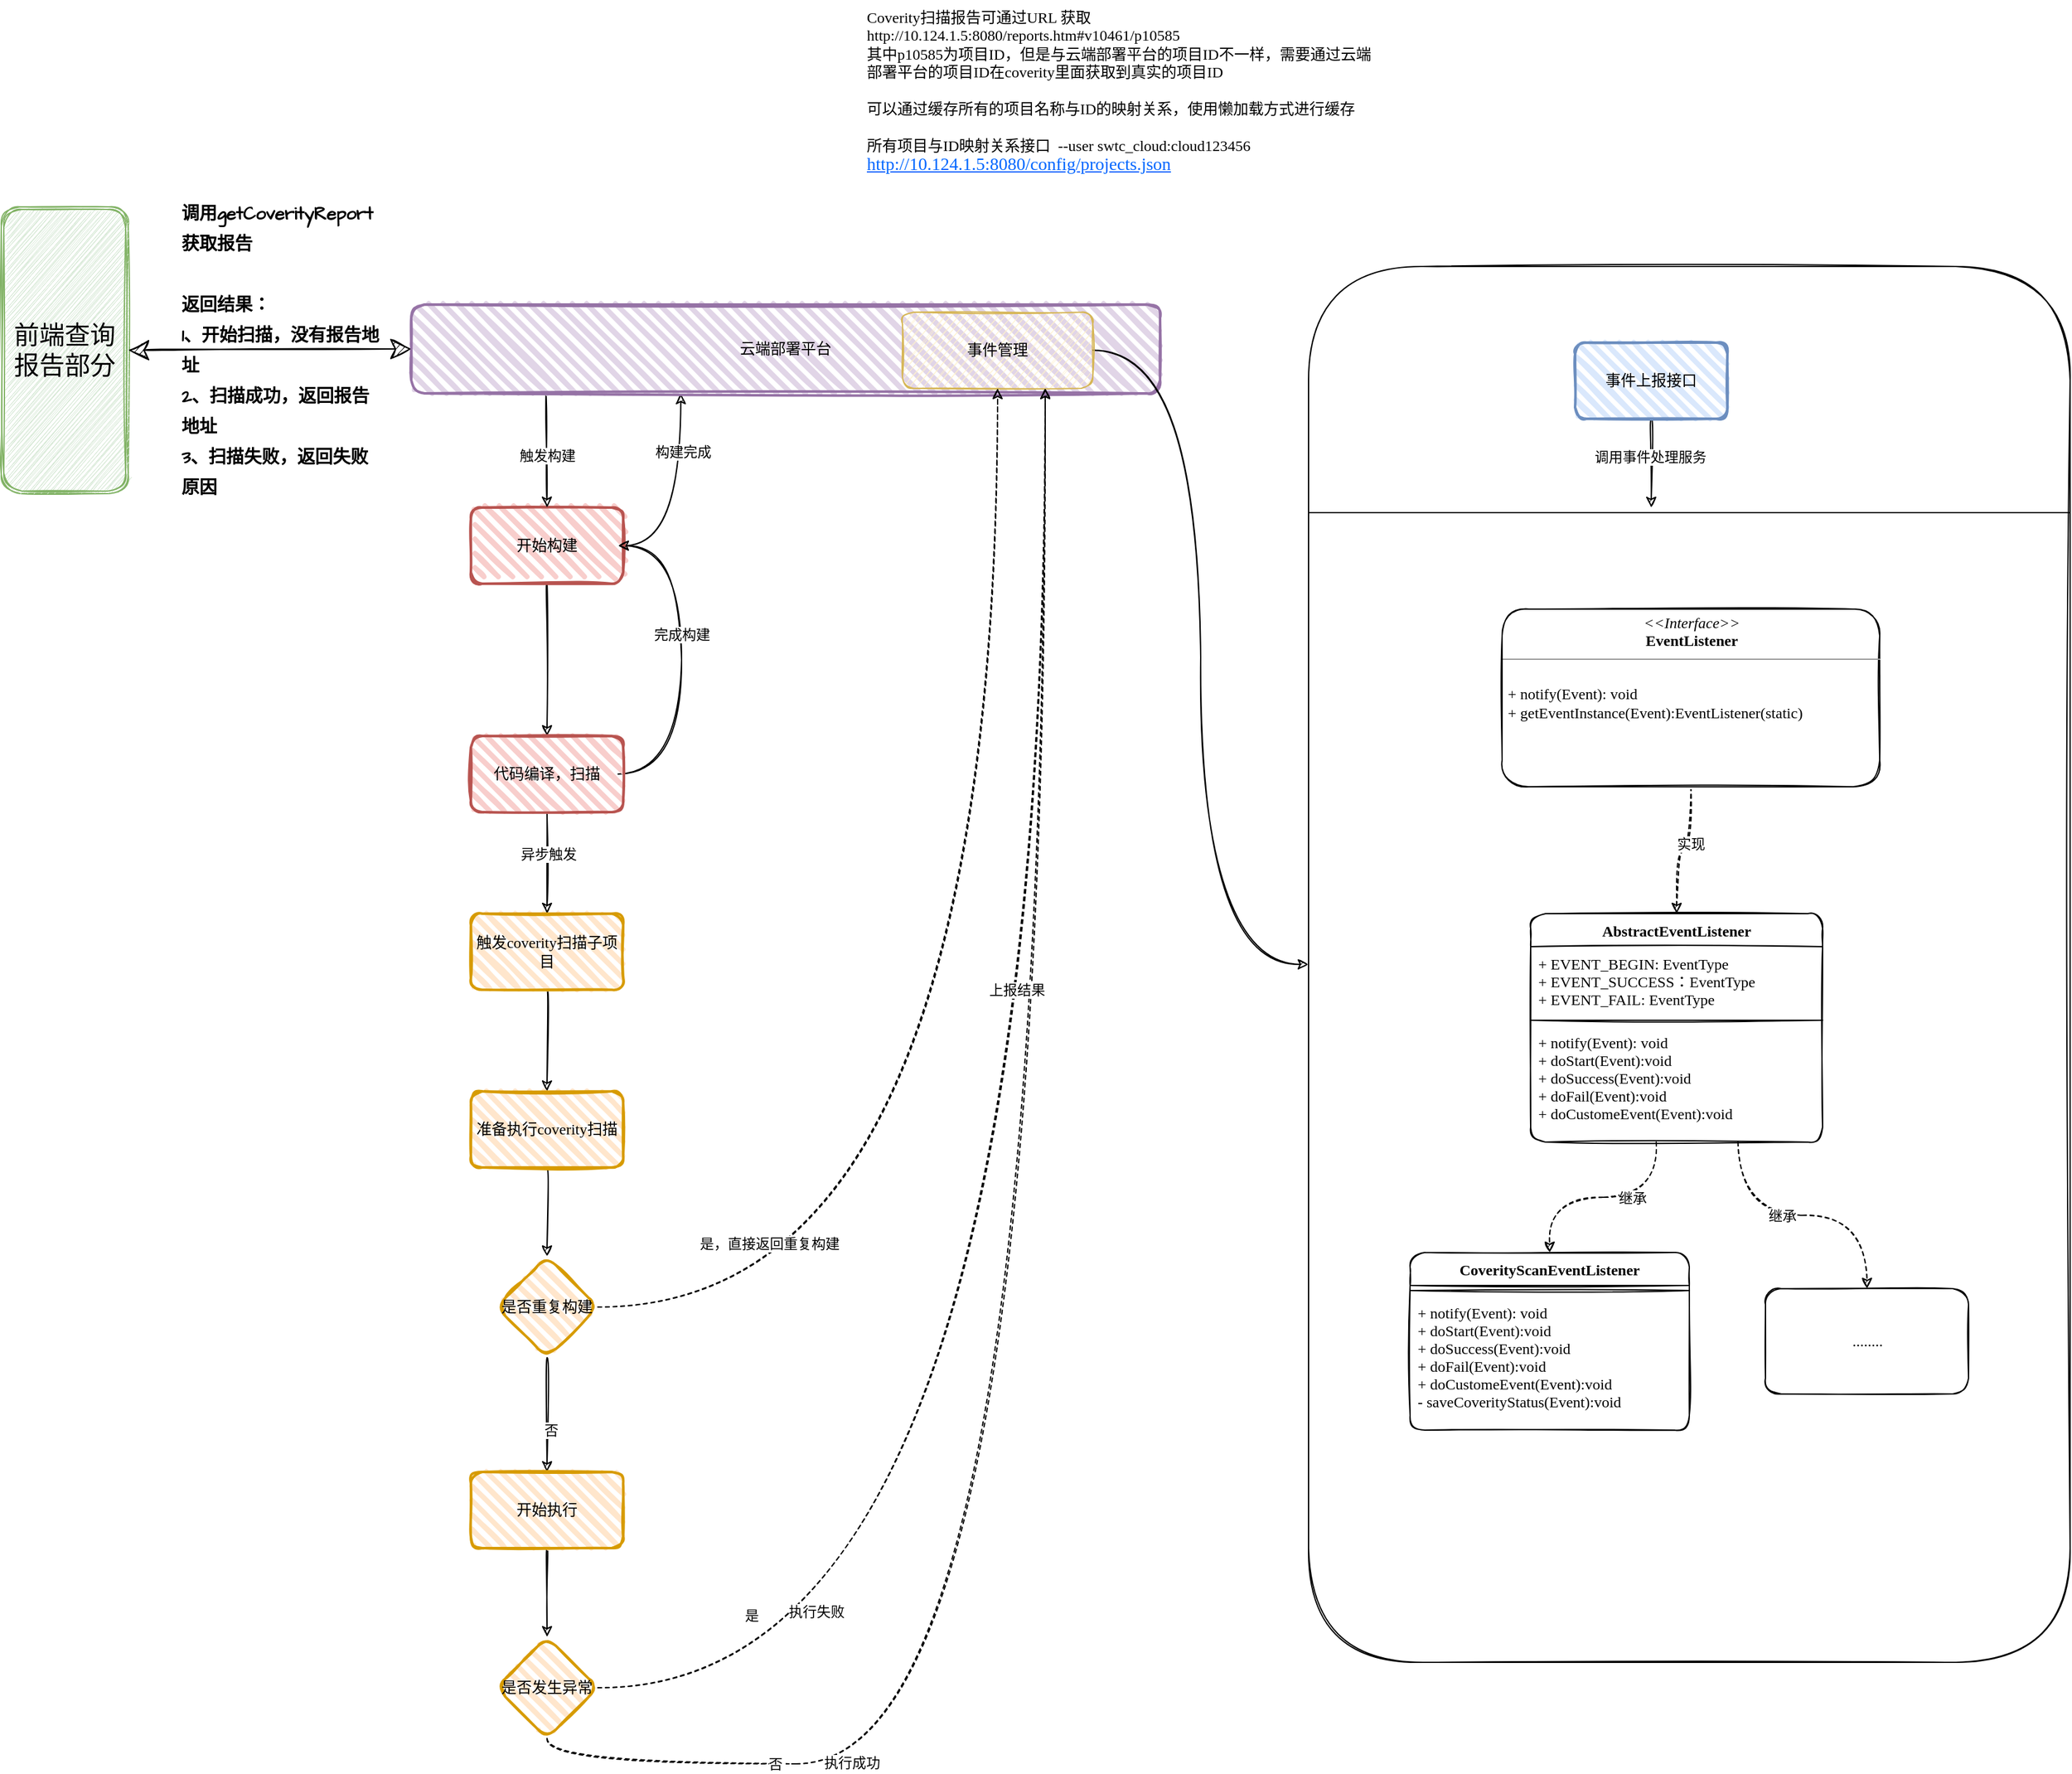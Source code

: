 <mxfile version="20.2.4" type="github">
  <diagram id="gDYkzvTyDBVPJkNko_rk" name="第 1 页">
    <mxGraphModel dx="3041" dy="2282" grid="1" gridSize="10" guides="1" tooltips="1" connect="1" arrows="1" fold="1" page="1" pageScale="1" pageWidth="827" pageHeight="1169" math="0" shadow="0">
      <root>
        <mxCell id="0" />
        <mxCell id="1" parent="0" />
        <mxCell id="RvMpkgv8Pfe3NWQdaYyJ-1" value="Coverity扫描报告可通过URL 获取&lt;br&gt;http://10.124.1.5:8080/reports.htm#v10461/p10585&lt;br&gt;其中p10585为项目ID，但是与云端部署平台的项目ID不一样，需要通过云端部署平台的项目ID在coverity里面获取到真实的项目ID&lt;br&gt;&lt;br&gt;可以通过缓存所有的项目名称与ID的映射关系，使用懒加载方式进行缓存&lt;br&gt;&lt;br&gt;所有项目与ID映射关系接口&amp;nbsp;&amp;nbsp;--user swtc_cloud:cloud123456&lt;br&gt;&lt;a style=&quot;margin: 0px; padding: 0px; box-sizing: border-box; background-color: rgb(255, 255, 255); font-size: 14px; color: rgb(0, 102, 255);&quot; target=&quot;_blank&quot;&gt;http://10.124.1.5:8080/config/projects.json&lt;br&gt;&lt;br&gt;&lt;/a&gt;" style="text;html=1;strokeColor=none;fillColor=none;align=left;verticalAlign=top;whiteSpace=wrap;rounded=1;fontFamily=Comic Sans MS;sketch=1;" vertex="1" parent="1">
          <mxGeometry x="490" y="-60" width="410" height="160" as="geometry" />
        </mxCell>
        <mxCell id="RvMpkgv8Pfe3NWQdaYyJ-4" value="" style="edgeStyle=orthogonalEdgeStyle;rounded=1;orthogonalLoop=1;jettySize=auto;html=1;fontFamily=Comic Sans MS;sketch=1;curved=1;" edge="1" parent="1" source="RvMpkgv8Pfe3NWQdaYyJ-2" target="RvMpkgv8Pfe3NWQdaYyJ-3">
          <mxGeometry relative="1" as="geometry" />
        </mxCell>
        <mxCell id="RvMpkgv8Pfe3NWQdaYyJ-15" style="edgeStyle=orthogonalEdgeStyle;rounded=1;orthogonalLoop=1;jettySize=auto;html=1;exitX=1;exitY=0.5;exitDx=0;exitDy=0;entryX=0.36;entryY=1;entryDx=0;entryDy=0;entryPerimeter=0;fontFamily=Comic Sans MS;sketch=1;curved=1;" edge="1" parent="1" source="RvMpkgv8Pfe3NWQdaYyJ-2" target="RvMpkgv8Pfe3NWQdaYyJ-11">
          <mxGeometry relative="1" as="geometry" />
        </mxCell>
        <mxCell id="RvMpkgv8Pfe3NWQdaYyJ-16" value="构建完成" style="edgeLabel;html=1;align=center;verticalAlign=middle;resizable=0;points=[];fontFamily=Comic Sans MS;rounded=1;sketch=1;" vertex="1" connectable="0" parent="RvMpkgv8Pfe3NWQdaYyJ-15">
          <mxGeometry x="0.444" y="-1" relative="1" as="geometry">
            <mxPoint as="offset" />
          </mxGeometry>
        </mxCell>
        <mxCell id="RvMpkgv8Pfe3NWQdaYyJ-2" value="开始构建" style="rounded=1;whiteSpace=wrap;html=1;strokeWidth=2;fillWeight=4;hachureGap=8;hachureAngle=45;fillColor=#f8cecc;sketch=1;strokeColor=#b85450;fontFamily=Comic Sans MS;" vertex="1" parent="1">
          <mxGeometry x="180" y="340" width="120" height="60" as="geometry" />
        </mxCell>
        <mxCell id="RvMpkgv8Pfe3NWQdaYyJ-6" value="" style="edgeStyle=orthogonalEdgeStyle;rounded=1;orthogonalLoop=1;jettySize=auto;html=1;fontFamily=Comic Sans MS;sketch=1;curved=1;" edge="1" parent="1" source="RvMpkgv8Pfe3NWQdaYyJ-3" target="RvMpkgv8Pfe3NWQdaYyJ-5">
          <mxGeometry relative="1" as="geometry">
            <Array as="points">
              <mxPoint x="240" y="610" />
              <mxPoint x="240" y="610" />
            </Array>
          </mxGeometry>
        </mxCell>
        <mxCell id="RvMpkgv8Pfe3NWQdaYyJ-41" value="异步触发" style="edgeLabel;html=1;align=center;verticalAlign=middle;resizable=0;points=[];fontFamily=Comic Sans MS;rounded=1;sketch=1;" vertex="1" connectable="0" parent="RvMpkgv8Pfe3NWQdaYyJ-6">
          <mxGeometry x="-0.176" y="1" relative="1" as="geometry">
            <mxPoint as="offset" />
          </mxGeometry>
        </mxCell>
        <mxCell id="RvMpkgv8Pfe3NWQdaYyJ-7" style="edgeStyle=orthogonalEdgeStyle;rounded=1;orthogonalLoop=1;jettySize=auto;html=1;exitX=1;exitY=0.5;exitDx=0;exitDy=0;entryX=1;entryY=0.5;entryDx=0;entryDy=0;fontFamily=Comic Sans MS;sketch=1;curved=1;" edge="1" parent="1">
          <mxGeometry relative="1" as="geometry">
            <mxPoint x="296" y="550" as="sourcePoint" />
            <mxPoint x="296" y="370" as="targetPoint" />
            <Array as="points">
              <mxPoint x="346" y="550" />
              <mxPoint x="346" y="370" />
            </Array>
          </mxGeometry>
        </mxCell>
        <mxCell id="RvMpkgv8Pfe3NWQdaYyJ-8" value="完成构建" style="edgeLabel;html=1;align=center;verticalAlign=middle;resizable=0;points=[];fontFamily=Comic Sans MS;rounded=1;sketch=1;" vertex="1" connectable="0" parent="RvMpkgv8Pfe3NWQdaYyJ-7">
          <mxGeometry x="0.144" relative="1" as="geometry">
            <mxPoint as="offset" />
          </mxGeometry>
        </mxCell>
        <mxCell id="RvMpkgv8Pfe3NWQdaYyJ-3" value="代码编译，扫描" style="rounded=1;whiteSpace=wrap;html=1;strokeWidth=2;fillWeight=4;hachureGap=8;hachureAngle=45;fillColor=#f8cecc;sketch=1;strokeColor=#b85450;fontFamily=Comic Sans MS;" vertex="1" parent="1">
          <mxGeometry x="180" y="520" width="120" height="60" as="geometry" />
        </mxCell>
        <mxCell id="RvMpkgv8Pfe3NWQdaYyJ-19" value="" style="edgeStyle=orthogonalEdgeStyle;rounded=1;orthogonalLoop=1;jettySize=auto;html=1;fontFamily=Comic Sans MS;sketch=1;curved=1;" edge="1" parent="1" source="RvMpkgv8Pfe3NWQdaYyJ-5" target="RvMpkgv8Pfe3NWQdaYyJ-18">
          <mxGeometry relative="1" as="geometry" />
        </mxCell>
        <mxCell id="RvMpkgv8Pfe3NWQdaYyJ-5" value="触发coverity扫描子项目" style="whiteSpace=wrap;html=1;fillColor=#ffe6cc;strokeColor=#d79b00;rounded=1;strokeWidth=2;fillWeight=4;hachureGap=8;hachureAngle=45;sketch=1;fontFamily=Comic Sans MS;" vertex="1" parent="1">
          <mxGeometry x="180" y="660" width="120" height="60" as="geometry" />
        </mxCell>
        <mxCell id="RvMpkgv8Pfe3NWQdaYyJ-13" style="edgeStyle=orthogonalEdgeStyle;rounded=1;orthogonalLoop=1;jettySize=auto;html=1;exitX=0.18;exitY=1;exitDx=0;exitDy=0;exitPerimeter=0;entryX=0.5;entryY=0;entryDx=0;entryDy=0;fontFamily=Comic Sans MS;sketch=1;curved=1;" edge="1" parent="1" source="RvMpkgv8Pfe3NWQdaYyJ-11" target="RvMpkgv8Pfe3NWQdaYyJ-2">
          <mxGeometry relative="1" as="geometry" />
        </mxCell>
        <mxCell id="RvMpkgv8Pfe3NWQdaYyJ-14" value="触发构建" style="edgeLabel;html=1;align=center;verticalAlign=middle;resizable=0;points=[];fontFamily=Comic Sans MS;rounded=1;sketch=1;" vertex="1" connectable="0" parent="RvMpkgv8Pfe3NWQdaYyJ-13">
          <mxGeometry x="0.091" relative="1" as="geometry">
            <mxPoint as="offset" />
          </mxGeometry>
        </mxCell>
        <mxCell id="RvMpkgv8Pfe3NWQdaYyJ-11" value="云端部署平台" style="rounded=1;whiteSpace=wrap;html=1;strokeWidth=2;fillWeight=4;hachureGap=8;hachureAngle=45;fillColor=#e1d5e7;sketch=1;strokeColor=#9673a6;points=[[0,0,0,0,0],[0,0.26,0,0,0],[0,0.5,0,0,0],[0,0.74,0,0,0],[0,1,0,0,0],[0.09,1,0,0,0],[0.18,1,0,0,0],[0.25,0,0,0,0],[0.25,1,0,0,0],[0.27,1,0,0,0],[0.36,1,0,0,0],[0.45,1,0,0,0],[0.5,0,0,0,0],[0.5,1,0,0,0],[0.55,1,0,0,0],[0.64,1,0,0,0],[0.73,1,0,0,0],[0.75,0,0,0,0],[0.75,1,0,0,0],[0.82,1,0,0,0],[0.91,1,0,0,0],[1,0,0,0,0],[1,0.26,0,0,0],[1,0.5,0,0,0],[1,0.76,0,0,0],[1,1,0,0,0]];fontFamily=Comic Sans MS;" vertex="1" parent="1">
          <mxGeometry x="133" y="180" width="590" height="70" as="geometry" />
        </mxCell>
        <mxCell id="RvMpkgv8Pfe3NWQdaYyJ-64" style="edgeStyle=orthogonalEdgeStyle;rounded=1;orthogonalLoop=1;jettySize=auto;html=1;exitX=1;exitY=0.5;exitDx=0;exitDy=0;entryX=0;entryY=0.5;entryDx=0;entryDy=0;fontFamily=Comic Sans MS;sketch=1;curved=1;" edge="1" parent="1" source="RvMpkgv8Pfe3NWQdaYyJ-17" target="RvMpkgv8Pfe3NWQdaYyJ-43">
          <mxGeometry relative="1" as="geometry" />
        </mxCell>
        <mxCell id="RvMpkgv8Pfe3NWQdaYyJ-17" value="事件管理" style="rounded=1;whiteSpace=wrap;html=1;fillColor=#fff2cc;strokeColor=#d6b656;fontFamily=Comic Sans MS;sketch=1;" vertex="1" parent="1">
          <mxGeometry x="520" y="186" width="150" height="60" as="geometry" />
        </mxCell>
        <mxCell id="RvMpkgv8Pfe3NWQdaYyJ-21" value="" style="edgeStyle=orthogonalEdgeStyle;rounded=1;orthogonalLoop=1;jettySize=auto;html=1;fontFamily=Comic Sans MS;sketch=1;curved=1;" edge="1" parent="1" source="RvMpkgv8Pfe3NWQdaYyJ-18" target="RvMpkgv8Pfe3NWQdaYyJ-20">
          <mxGeometry relative="1" as="geometry" />
        </mxCell>
        <mxCell id="RvMpkgv8Pfe3NWQdaYyJ-18" value="准备执行coverity扫描" style="whiteSpace=wrap;html=1;fillColor=#ffe6cc;strokeColor=#d79b00;rounded=1;strokeWidth=2;fillWeight=4;hachureGap=8;hachureAngle=45;sketch=1;fontFamily=Comic Sans MS;" vertex="1" parent="1">
          <mxGeometry x="180" y="800" width="120" height="60" as="geometry" />
        </mxCell>
        <mxCell id="RvMpkgv8Pfe3NWQdaYyJ-23" value="" style="edgeStyle=orthogonalEdgeStyle;rounded=1;orthogonalLoop=1;jettySize=auto;html=1;fontFamily=Comic Sans MS;sketch=1;curved=1;" edge="1" parent="1" source="RvMpkgv8Pfe3NWQdaYyJ-20" target="RvMpkgv8Pfe3NWQdaYyJ-22">
          <mxGeometry relative="1" as="geometry" />
        </mxCell>
        <mxCell id="RvMpkgv8Pfe3NWQdaYyJ-40" value="否" style="edgeLabel;html=1;align=center;verticalAlign=middle;resizable=0;points=[];fontFamily=Comic Sans MS;rounded=1;sketch=1;" vertex="1" connectable="0" parent="RvMpkgv8Pfe3NWQdaYyJ-23">
          <mxGeometry x="0.253" y="3" relative="1" as="geometry">
            <mxPoint as="offset" />
          </mxGeometry>
        </mxCell>
        <mxCell id="RvMpkgv8Pfe3NWQdaYyJ-29" style="edgeStyle=orthogonalEdgeStyle;rounded=1;orthogonalLoop=1;jettySize=auto;html=1;exitX=1;exitY=0.5;exitDx=0;exitDy=0;dashed=1;fontFamily=Comic Sans MS;sketch=1;curved=1;" edge="1" parent="1" source="RvMpkgv8Pfe3NWQdaYyJ-20" target="RvMpkgv8Pfe3NWQdaYyJ-17">
          <mxGeometry relative="1" as="geometry" />
        </mxCell>
        <mxCell id="RvMpkgv8Pfe3NWQdaYyJ-39" value="是，直接返回重复构建" style="edgeLabel;html=1;align=center;verticalAlign=middle;resizable=0;points=[];fontFamily=Comic Sans MS;rounded=1;sketch=1;" vertex="1" connectable="0" parent="RvMpkgv8Pfe3NWQdaYyJ-29">
          <mxGeometry x="-0.737" y="4" relative="1" as="geometry">
            <mxPoint x="-2" y="-46" as="offset" />
          </mxGeometry>
        </mxCell>
        <mxCell id="RvMpkgv8Pfe3NWQdaYyJ-20" value="是否重复构建" style="rhombus;whiteSpace=wrap;html=1;fillColor=#ffe6cc;strokeColor=#d79b00;rounded=1;strokeWidth=2;fillWeight=4;hachureGap=8;hachureAngle=45;sketch=1;fontFamily=Comic Sans MS;" vertex="1" parent="1">
          <mxGeometry x="200" y="930" width="80" height="80" as="geometry" />
        </mxCell>
        <mxCell id="RvMpkgv8Pfe3NWQdaYyJ-27" value="" style="edgeStyle=orthogonalEdgeStyle;rounded=1;orthogonalLoop=1;jettySize=auto;html=1;fontFamily=Comic Sans MS;sketch=1;curved=1;" edge="1" parent="1" source="RvMpkgv8Pfe3NWQdaYyJ-22" target="RvMpkgv8Pfe3NWQdaYyJ-26">
          <mxGeometry relative="1" as="geometry" />
        </mxCell>
        <mxCell id="RvMpkgv8Pfe3NWQdaYyJ-22" value="开始执行" style="whiteSpace=wrap;html=1;fillColor=#ffe6cc;strokeColor=#d79b00;rounded=1;strokeWidth=2;fillWeight=4;hachureGap=8;hachureAngle=45;sketch=1;fontFamily=Comic Sans MS;" vertex="1" parent="1">
          <mxGeometry x="180" y="1100" width="120" height="60" as="geometry" />
        </mxCell>
        <mxCell id="RvMpkgv8Pfe3NWQdaYyJ-28" style="edgeStyle=orthogonalEdgeStyle;rounded=1;orthogonalLoop=1;jettySize=auto;html=1;exitX=1;exitY=0.5;exitDx=0;exitDy=0;entryX=0.75;entryY=1;entryDx=0;entryDy=0;dashed=1;fontFamily=Comic Sans MS;sketch=1;curved=1;" edge="1" parent="1" source="RvMpkgv8Pfe3NWQdaYyJ-26" target="RvMpkgv8Pfe3NWQdaYyJ-17">
          <mxGeometry relative="1" as="geometry" />
        </mxCell>
        <mxCell id="RvMpkgv8Pfe3NWQdaYyJ-34" value="是" style="edgeLabel;html=1;align=center;verticalAlign=middle;resizable=0;points=[];fontFamily=Comic Sans MS;rounded=1;sketch=1;" vertex="1" connectable="0" parent="RvMpkgv8Pfe3NWQdaYyJ-28">
          <mxGeometry x="-0.796" y="1" relative="1" as="geometry">
            <mxPoint x="-20" y="-56" as="offset" />
          </mxGeometry>
        </mxCell>
        <mxCell id="RvMpkgv8Pfe3NWQdaYyJ-37" value="执行失败" style="edgeLabel;html=1;align=center;verticalAlign=middle;resizable=0;points=[];fontFamily=Comic Sans MS;rounded=1;sketch=1;" vertex="1" connectable="0" parent="RvMpkgv8Pfe3NWQdaYyJ-28">
          <mxGeometry x="-0.721" y="4" relative="1" as="geometry">
            <mxPoint x="-20" y="-56" as="offset" />
          </mxGeometry>
        </mxCell>
        <mxCell id="RvMpkgv8Pfe3NWQdaYyJ-33" style="edgeStyle=orthogonalEdgeStyle;rounded=1;orthogonalLoop=1;jettySize=auto;html=1;exitX=0.5;exitY=1;exitDx=0;exitDy=0;entryX=0.75;entryY=1;entryDx=0;entryDy=0;dashed=1;fontFamily=Comic Sans MS;sketch=1;curved=1;" edge="1" parent="1" source="RvMpkgv8Pfe3NWQdaYyJ-26" target="RvMpkgv8Pfe3NWQdaYyJ-17">
          <mxGeometry relative="1" as="geometry" />
        </mxCell>
        <mxCell id="RvMpkgv8Pfe3NWQdaYyJ-35" value="否&amp;nbsp;" style="edgeLabel;html=1;align=center;verticalAlign=middle;resizable=0;points=[];fontFamily=Comic Sans MS;rounded=1;sketch=1;" vertex="1" connectable="0" parent="RvMpkgv8Pfe3NWQdaYyJ-33">
          <mxGeometry x="-0.732" relative="1" as="geometry">
            <mxPoint as="offset" />
          </mxGeometry>
        </mxCell>
        <mxCell id="RvMpkgv8Pfe3NWQdaYyJ-36" value="上报结果" style="edgeLabel;html=1;align=center;verticalAlign=middle;resizable=0;points=[];fontFamily=Comic Sans MS;rounded=1;sketch=1;" vertex="1" connectable="0" parent="RvMpkgv8Pfe3NWQdaYyJ-33">
          <mxGeometry x="-0.028" relative="1" as="geometry">
            <mxPoint x="-23" y="-295" as="offset" />
          </mxGeometry>
        </mxCell>
        <mxCell id="RvMpkgv8Pfe3NWQdaYyJ-38" value="执行成功" style="edgeLabel;html=1;align=center;verticalAlign=middle;resizable=0;points=[];fontFamily=Comic Sans MS;rounded=1;sketch=1;" vertex="1" connectable="0" parent="RvMpkgv8Pfe3NWQdaYyJ-33">
          <mxGeometry x="-0.653" y="1" relative="1" as="geometry">
            <mxPoint as="offset" />
          </mxGeometry>
        </mxCell>
        <mxCell id="RvMpkgv8Pfe3NWQdaYyJ-26" value="是否发生异常" style="rhombus;whiteSpace=wrap;html=1;fillColor=#ffe6cc;strokeColor=#d79b00;rounded=1;strokeWidth=2;fillWeight=4;hachureGap=8;hachureAngle=45;sketch=1;fontFamily=Comic Sans MS;" vertex="1" parent="1">
          <mxGeometry x="200" y="1230" width="80" height="80" as="geometry" />
        </mxCell>
        <mxCell id="RvMpkgv8Pfe3NWQdaYyJ-43" value="" style="rounded=1;whiteSpace=wrap;html=1;fontFamily=Comic Sans MS;sketch=1;" vertex="1" parent="1">
          <mxGeometry x="840" y="150" width="600" height="1100" as="geometry" />
        </mxCell>
        <mxCell id="RvMpkgv8Pfe3NWQdaYyJ-67" style="edgeStyle=orthogonalEdgeStyle;rounded=1;orthogonalLoop=1;jettySize=auto;html=1;exitX=0.5;exitY=1;exitDx=0;exitDy=0;entryX=0.45;entryY=0;entryDx=0;entryDy=0;entryPerimeter=0;fontFamily=Comic Sans MS;sketch=1;curved=1;" edge="1" parent="1" source="RvMpkgv8Pfe3NWQdaYyJ-44" target="RvMpkgv8Pfe3NWQdaYyJ-63">
          <mxGeometry relative="1" as="geometry" />
        </mxCell>
        <mxCell id="RvMpkgv8Pfe3NWQdaYyJ-68" value="调用事件处理服务" style="edgeLabel;html=1;align=center;verticalAlign=middle;resizable=0;points=[];fontFamily=Comic Sans MS;rounded=1;sketch=1;" vertex="1" connectable="0" parent="RvMpkgv8Pfe3NWQdaYyJ-67">
          <mxGeometry x="-0.161" y="-1" relative="1" as="geometry">
            <mxPoint as="offset" />
          </mxGeometry>
        </mxCell>
        <mxCell id="RvMpkgv8Pfe3NWQdaYyJ-44" value="事件上报接口" style="rounded=1;whiteSpace=wrap;html=1;strokeWidth=2;fillWeight=4;hachureGap=8;hachureAngle=45;fillColor=#dae8fc;sketch=1;strokeColor=#6c8ebf;fontFamily=Comic Sans MS;" vertex="1" parent="1">
          <mxGeometry x="1050" y="210" width="120" height="60" as="geometry" />
        </mxCell>
        <mxCell id="RvMpkgv8Pfe3NWQdaYyJ-46" value="AbstractEventListener" style="swimlane;fontStyle=1;align=center;verticalAlign=top;childLayout=stackLayout;horizontal=1;startSize=26;horizontalStack=0;resizeParent=1;resizeParentMax=0;resizeLast=0;collapsible=1;marginBottom=0;fontFamily=Comic Sans MS;rounded=1;sketch=1;" vertex="1" parent="1">
          <mxGeometry x="1015" y="660" width="230" height="180" as="geometry" />
        </mxCell>
        <mxCell id="RvMpkgv8Pfe3NWQdaYyJ-47" value="+ EVENT_BEGIN: EventType&#xa;+ EVENT_SUCCESS：EventType&#xa;+ EVENT_FAIL: EventType&#xa;" style="text;strokeColor=none;fillColor=none;align=left;verticalAlign=top;spacingLeft=4;spacingRight=4;overflow=hidden;rotatable=0;points=[[0,0.5],[1,0.5]];portConstraint=eastwest;fontFamily=Comic Sans MS;rounded=1;sketch=1;" vertex="1" parent="RvMpkgv8Pfe3NWQdaYyJ-46">
          <mxGeometry y="26" width="230" height="54" as="geometry" />
        </mxCell>
        <mxCell id="RvMpkgv8Pfe3NWQdaYyJ-48" value="" style="line;strokeWidth=1;fillColor=none;align=left;verticalAlign=middle;spacingTop=-1;spacingLeft=3;spacingRight=3;rotatable=0;labelPosition=right;points=[];portConstraint=eastwest;fontFamily=Comic Sans MS;rounded=1;sketch=1;" vertex="1" parent="RvMpkgv8Pfe3NWQdaYyJ-46">
          <mxGeometry y="80" width="230" height="8" as="geometry" />
        </mxCell>
        <mxCell id="RvMpkgv8Pfe3NWQdaYyJ-49" value="+ notify(Event): void&#xa;+ doStart(Event):void&#xa;+ doSuccess(Event):void&#xa;+ doFail(Event):void&#xa;+ doCustomeEvent(Event):void" style="text;strokeColor=none;fillColor=none;align=left;verticalAlign=top;spacingLeft=4;spacingRight=4;overflow=hidden;rotatable=0;points=[[0,0.5,0,0,0],[0.14,1,0,0,0],[0.29,1,0,0,0],[0.43,1,0,0,0],[0.57,1,0,0,0],[0.71,1,0,0,0],[0.86,1,0,0,0],[1,0.5,0,0,0]];portConstraint=eastwest;fontFamily=Comic Sans MS;rounded=1;sketch=1;" vertex="1" parent="RvMpkgv8Pfe3NWQdaYyJ-46">
          <mxGeometry y="88" width="230" height="92" as="geometry" />
        </mxCell>
        <mxCell id="RvMpkgv8Pfe3NWQdaYyJ-52" style="edgeStyle=orthogonalEdgeStyle;rounded=1;orthogonalLoop=1;jettySize=auto;html=1;exitX=0.5;exitY=1;exitDx=0;exitDy=0;entryX=0.5;entryY=0;entryDx=0;entryDy=0;dashed=1;fontFamily=Comic Sans MS;sketch=1;curved=1;" edge="1" parent="1" source="RvMpkgv8Pfe3NWQdaYyJ-50" target="RvMpkgv8Pfe3NWQdaYyJ-46">
          <mxGeometry relative="1" as="geometry" />
        </mxCell>
        <mxCell id="RvMpkgv8Pfe3NWQdaYyJ-53" value="实现" style="edgeLabel;html=1;align=center;verticalAlign=middle;resizable=0;points=[];fontFamily=Comic Sans MS;rounded=1;sketch=1;" vertex="1" connectable="0" parent="RvMpkgv8Pfe3NWQdaYyJ-52">
          <mxGeometry x="-0.193" y="-1" relative="1" as="geometry">
            <mxPoint as="offset" />
          </mxGeometry>
        </mxCell>
        <mxCell id="RvMpkgv8Pfe3NWQdaYyJ-50" value="&lt;p style=&quot;margin:0px;margin-top:4px;text-align:center;&quot;&gt;&lt;i&gt;&amp;lt;&amp;lt;Interface&amp;gt;&amp;gt;&lt;/i&gt;&lt;br&gt;&lt;b&gt;EventListener&lt;/b&gt;&lt;/p&gt;&lt;hr size=&quot;1&quot;&gt;&lt;p style=&quot;margin:0px;margin-left:4px;&quot;&gt;&lt;br&gt;&lt;/p&gt;&lt;p style=&quot;margin:0px;margin-left:4px;&quot;&gt;+ notify(Event): void&lt;/p&gt;&lt;p style=&quot;margin:0px;margin-left:4px;&quot;&gt;+ getEventInstance(Event):EventListener(static)&lt;br&gt;&lt;br&gt;&lt;/p&gt;" style="verticalAlign=top;align=left;overflow=fill;fontSize=12;fontFamily=Comic Sans MS;html=1;rounded=1;sketch=1;" vertex="1" parent="1">
          <mxGeometry x="992.5" y="420" width="297.5" height="140" as="geometry" />
        </mxCell>
        <mxCell id="RvMpkgv8Pfe3NWQdaYyJ-54" value="CoverityScanEventListener" style="swimlane;fontStyle=1;align=center;verticalAlign=top;childLayout=stackLayout;horizontal=1;startSize=26;horizontalStack=0;resizeParent=1;resizeParentMax=0;resizeLast=0;collapsible=1;marginBottom=0;fontFamily=Comic Sans MS;rounded=1;sketch=1;" vertex="1" parent="1">
          <mxGeometry x="920" y="927" width="220" height="140" as="geometry" />
        </mxCell>
        <mxCell id="RvMpkgv8Pfe3NWQdaYyJ-56" value="" style="line;strokeWidth=1;fillColor=none;align=left;verticalAlign=middle;spacingTop=-1;spacingLeft=3;spacingRight=3;rotatable=0;labelPosition=right;points=[];portConstraint=eastwest;fontFamily=Comic Sans MS;rounded=1;sketch=1;" vertex="1" parent="RvMpkgv8Pfe3NWQdaYyJ-54">
          <mxGeometry y="26" width="220" height="8" as="geometry" />
        </mxCell>
        <mxCell id="RvMpkgv8Pfe3NWQdaYyJ-57" value="+ notify(Event): void&#xa;+ doStart(Event):void&#xa;+ doSuccess(Event):void&#xa;+ doFail(Event):void&#xa;+ doCustomeEvent(Event):void&#xa;- saveCoverityStatus(Event):void" style="text;strokeColor=none;fillColor=none;align=left;verticalAlign=top;spacingLeft=4;spacingRight=4;overflow=hidden;rotatable=0;points=[[0,0.5],[1,0.5]];portConstraint=eastwest;fontFamily=Comic Sans MS;rounded=1;sketch=1;" vertex="1" parent="RvMpkgv8Pfe3NWQdaYyJ-54">
          <mxGeometry y="34" width="220" height="106" as="geometry" />
        </mxCell>
        <mxCell id="RvMpkgv8Pfe3NWQdaYyJ-58" style="edgeStyle=orthogonalEdgeStyle;rounded=1;orthogonalLoop=1;jettySize=auto;html=1;exitX=0.43;exitY=1;exitDx=0;exitDy=0;exitPerimeter=0;entryX=0.5;entryY=0;entryDx=0;entryDy=0;dashed=1;fontFamily=Comic Sans MS;sketch=1;curved=1;" edge="1" parent="1" source="RvMpkgv8Pfe3NWQdaYyJ-49" target="RvMpkgv8Pfe3NWQdaYyJ-54">
          <mxGeometry relative="1" as="geometry" />
        </mxCell>
        <mxCell id="RvMpkgv8Pfe3NWQdaYyJ-59" value="继承" style="edgeLabel;html=1;align=center;verticalAlign=middle;resizable=0;points=[];fontFamily=Comic Sans MS;rounded=1;sketch=1;" vertex="1" connectable="0" parent="RvMpkgv8Pfe3NWQdaYyJ-58">
          <mxGeometry x="-0.263" relative="1" as="geometry">
            <mxPoint as="offset" />
          </mxGeometry>
        </mxCell>
        <mxCell id="RvMpkgv8Pfe3NWQdaYyJ-60" value="........" style="html=1;fontFamily=Comic Sans MS;rounded=1;sketch=1;" vertex="1" parent="1">
          <mxGeometry x="1200" y="955.5" width="160" height="83" as="geometry" />
        </mxCell>
        <mxCell id="RvMpkgv8Pfe3NWQdaYyJ-61" style="edgeStyle=orthogonalEdgeStyle;rounded=1;orthogonalLoop=1;jettySize=auto;html=1;exitX=0.71;exitY=1;exitDx=0;exitDy=0;exitPerimeter=0;entryX=0.5;entryY=0;entryDx=0;entryDy=0;dashed=1;fontFamily=Comic Sans MS;sketch=1;curved=1;" edge="1" parent="1" source="RvMpkgv8Pfe3NWQdaYyJ-49" target="RvMpkgv8Pfe3NWQdaYyJ-60">
          <mxGeometry relative="1" as="geometry" />
        </mxCell>
        <mxCell id="RvMpkgv8Pfe3NWQdaYyJ-62" value="继承" style="edgeLabel;html=1;align=center;verticalAlign=middle;resizable=0;points=[];fontFamily=Comic Sans MS;rounded=1;sketch=1;" vertex="1" connectable="0" parent="RvMpkgv8Pfe3NWQdaYyJ-61">
          <mxGeometry x="-0.152" relative="1" as="geometry">
            <mxPoint as="offset" />
          </mxGeometry>
        </mxCell>
        <mxCell id="RvMpkgv8Pfe3NWQdaYyJ-63" value="" style="line;strokeWidth=1;fillColor=none;align=left;verticalAlign=middle;spacingTop=-1;spacingLeft=3;spacingRight=3;rotatable=0;labelPosition=right;points=[[0.09,0,0,0,0],[0.18,0,0,0,0],[0.27,0,0,0,0],[0.36,0,0,0,0],[0.45,0,0,0,0],[0.55,0,0,0,0],[0.64,0,0,0,0],[0.73,0,0,0,0],[0.82,0,0,0,0],[0.91,0,0,0,0]];portConstraint=eastwest;fontFamily=Comic Sans MS;rounded=1;sketch=1;" vertex="1" parent="1">
          <mxGeometry x="840" y="340" width="600" height="8" as="geometry" />
        </mxCell>
        <mxCell id="RvMpkgv8Pfe3NWQdaYyJ-69" value="前端查询报告部分" style="shape=ext;double=1;rounded=1;whiteSpace=wrap;html=1;sketch=1;hachureGap=4;fontFamily=Architects Daughter;fontSource=https%3A%2F%2Ffonts.googleapis.com%2Fcss%3Ffamily%3DArchitects%2BDaughter;fontSize=20;fillColor=#d5e8d4;strokeColor=#82b366;" vertex="1" parent="1">
          <mxGeometry x="-190" y="103" width="100" height="226" as="geometry" />
        </mxCell>
        <mxCell id="RvMpkgv8Pfe3NWQdaYyJ-70" value="" style="endArrow=classic;startArrow=classic;html=1;rounded=0;sketch=1;hachureGap=4;fontFamily=Architects Daughter;fontSource=https%3A%2F%2Ffonts.googleapis.com%2Fcss%3Ffamily%3DArchitects%2BDaughter;fontSize=16;startSize=14;endSize=14;sourcePerimeterSpacing=8;targetPerimeterSpacing=8;curved=1;exitX=1;exitY=0.5;exitDx=0;exitDy=0;entryX=0;entryY=0.5;entryDx=0;entryDy=0;entryPerimeter=0;" edge="1" parent="1" source="RvMpkgv8Pfe3NWQdaYyJ-69" target="RvMpkgv8Pfe3NWQdaYyJ-11">
          <mxGeometry width="50" height="50" relative="1" as="geometry">
            <mxPoint x="80" y="240" as="sourcePoint" />
            <mxPoint x="130" y="190" as="targetPoint" />
          </mxGeometry>
        </mxCell>
        <mxCell id="RvMpkgv8Pfe3NWQdaYyJ-71" value="&lt;font style=&quot;font-size: 14px;&quot;&gt;调用getCoverityReport获取报告&lt;br style=&quot;&quot;&gt;&lt;br style=&quot;&quot;&gt;返回结果：&lt;br style=&quot;&quot;&gt;1、开始扫描，没有报告地址&lt;br style=&quot;&quot;&gt;2、扫描成功，返回报告地址&lt;br style=&quot;&quot;&gt;3、扫描失败，返回失败原因&lt;/font&gt;" style="text;html=1;strokeColor=none;fillColor=none;align=left;verticalAlign=top;whiteSpace=wrap;rounded=0;sketch=1;hachureGap=4;fontFamily=Architects Daughter;fontSource=https%3A%2F%2Ffonts.googleapis.com%2Fcss%3Ffamily%3DArchitects%2BDaughter;fontSize=20;fontStyle=1" vertex="1" parent="1">
          <mxGeometry x="-50" y="88" width="160" height="260" as="geometry" />
        </mxCell>
      </root>
    </mxGraphModel>
  </diagram>
</mxfile>
